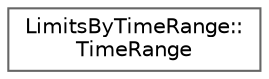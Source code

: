 digraph "Graphical Class Hierarchy"
{
 // LATEX_PDF_SIZE
  bgcolor="transparent";
  edge [fontname=Helvetica,fontsize=10,labelfontname=Helvetica,labelfontsize=10];
  node [fontname=Helvetica,fontsize=10,shape=box,height=0.2,width=0.4];
  rankdir="LR";
  Node0 [id="Node000000",label="LimitsByTimeRange::\lTimeRange",height=0.2,width=0.4,color="grey40", fillcolor="white", style="filled",URL="$struct_limits_by_time_range_1_1_time_range.html",tooltip="Structure to store the start and end datetime for the time range."];
}
